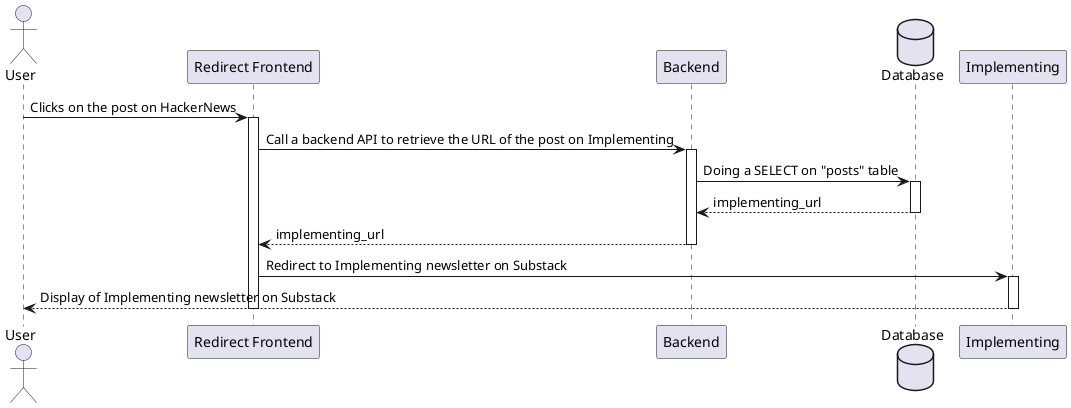 @startuml
actor User as User
participant "Redirect Frontend"
participant Backend
database Database
participant Implementing

User -> "Redirect Frontend": Clicks on the post on HackerNews
activate "Redirect Frontend"
"Redirect Frontend" -> Backend: Call a backend API to retrieve the URL of the post on Implementing
activate Backend
Backend -> Database: Doing a SELECT on "posts" table
activate Database
Database --> Backend: implementing_url
deactivate Database
Backend --> "Redirect Frontend": implementing_url
deactivate Backend
"Redirect Frontend" -> Implementing: Redirect to Implementing newsletter on Substack
activate Implementing
Implementing --> User: Display of Implementing newsletter on Substack
deactivate Implementing
deactivate "Redirect Frontend"
@enduml

